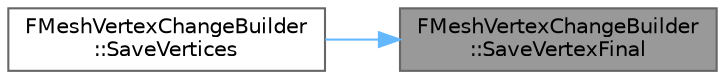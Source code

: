 digraph "FMeshVertexChangeBuilder::SaveVertexFinal"
{
 // INTERACTIVE_SVG=YES
 // LATEX_PDF_SIZE
  bgcolor="transparent";
  edge [fontname=Helvetica,fontsize=10,labelfontname=Helvetica,labelfontsize=10];
  node [fontname=Helvetica,fontsize=10,shape=box,height=0.2,width=0.4];
  rankdir="RL";
  Node1 [id="Node000001",label="FMeshVertexChangeBuilder\l::SaveVertexFinal",height=0.2,width=0.4,color="gray40", fillcolor="grey60", style="filled", fontcolor="black",tooltip=" "];
  Node1 -> Node2 [id="edge1_Node000001_Node000002",dir="back",color="steelblue1",style="solid",tooltip=" "];
  Node2 [id="Node000002",label="FMeshVertexChangeBuilder\l::SaveVertices",height=0.2,width=0.4,color="grey40", fillcolor="white", style="filled",URL="$d4/d0c/classFMeshVertexChangeBuilder.html#a38fe18af4711b9da039ae8ae391b90a7",tooltip=" "];
}
